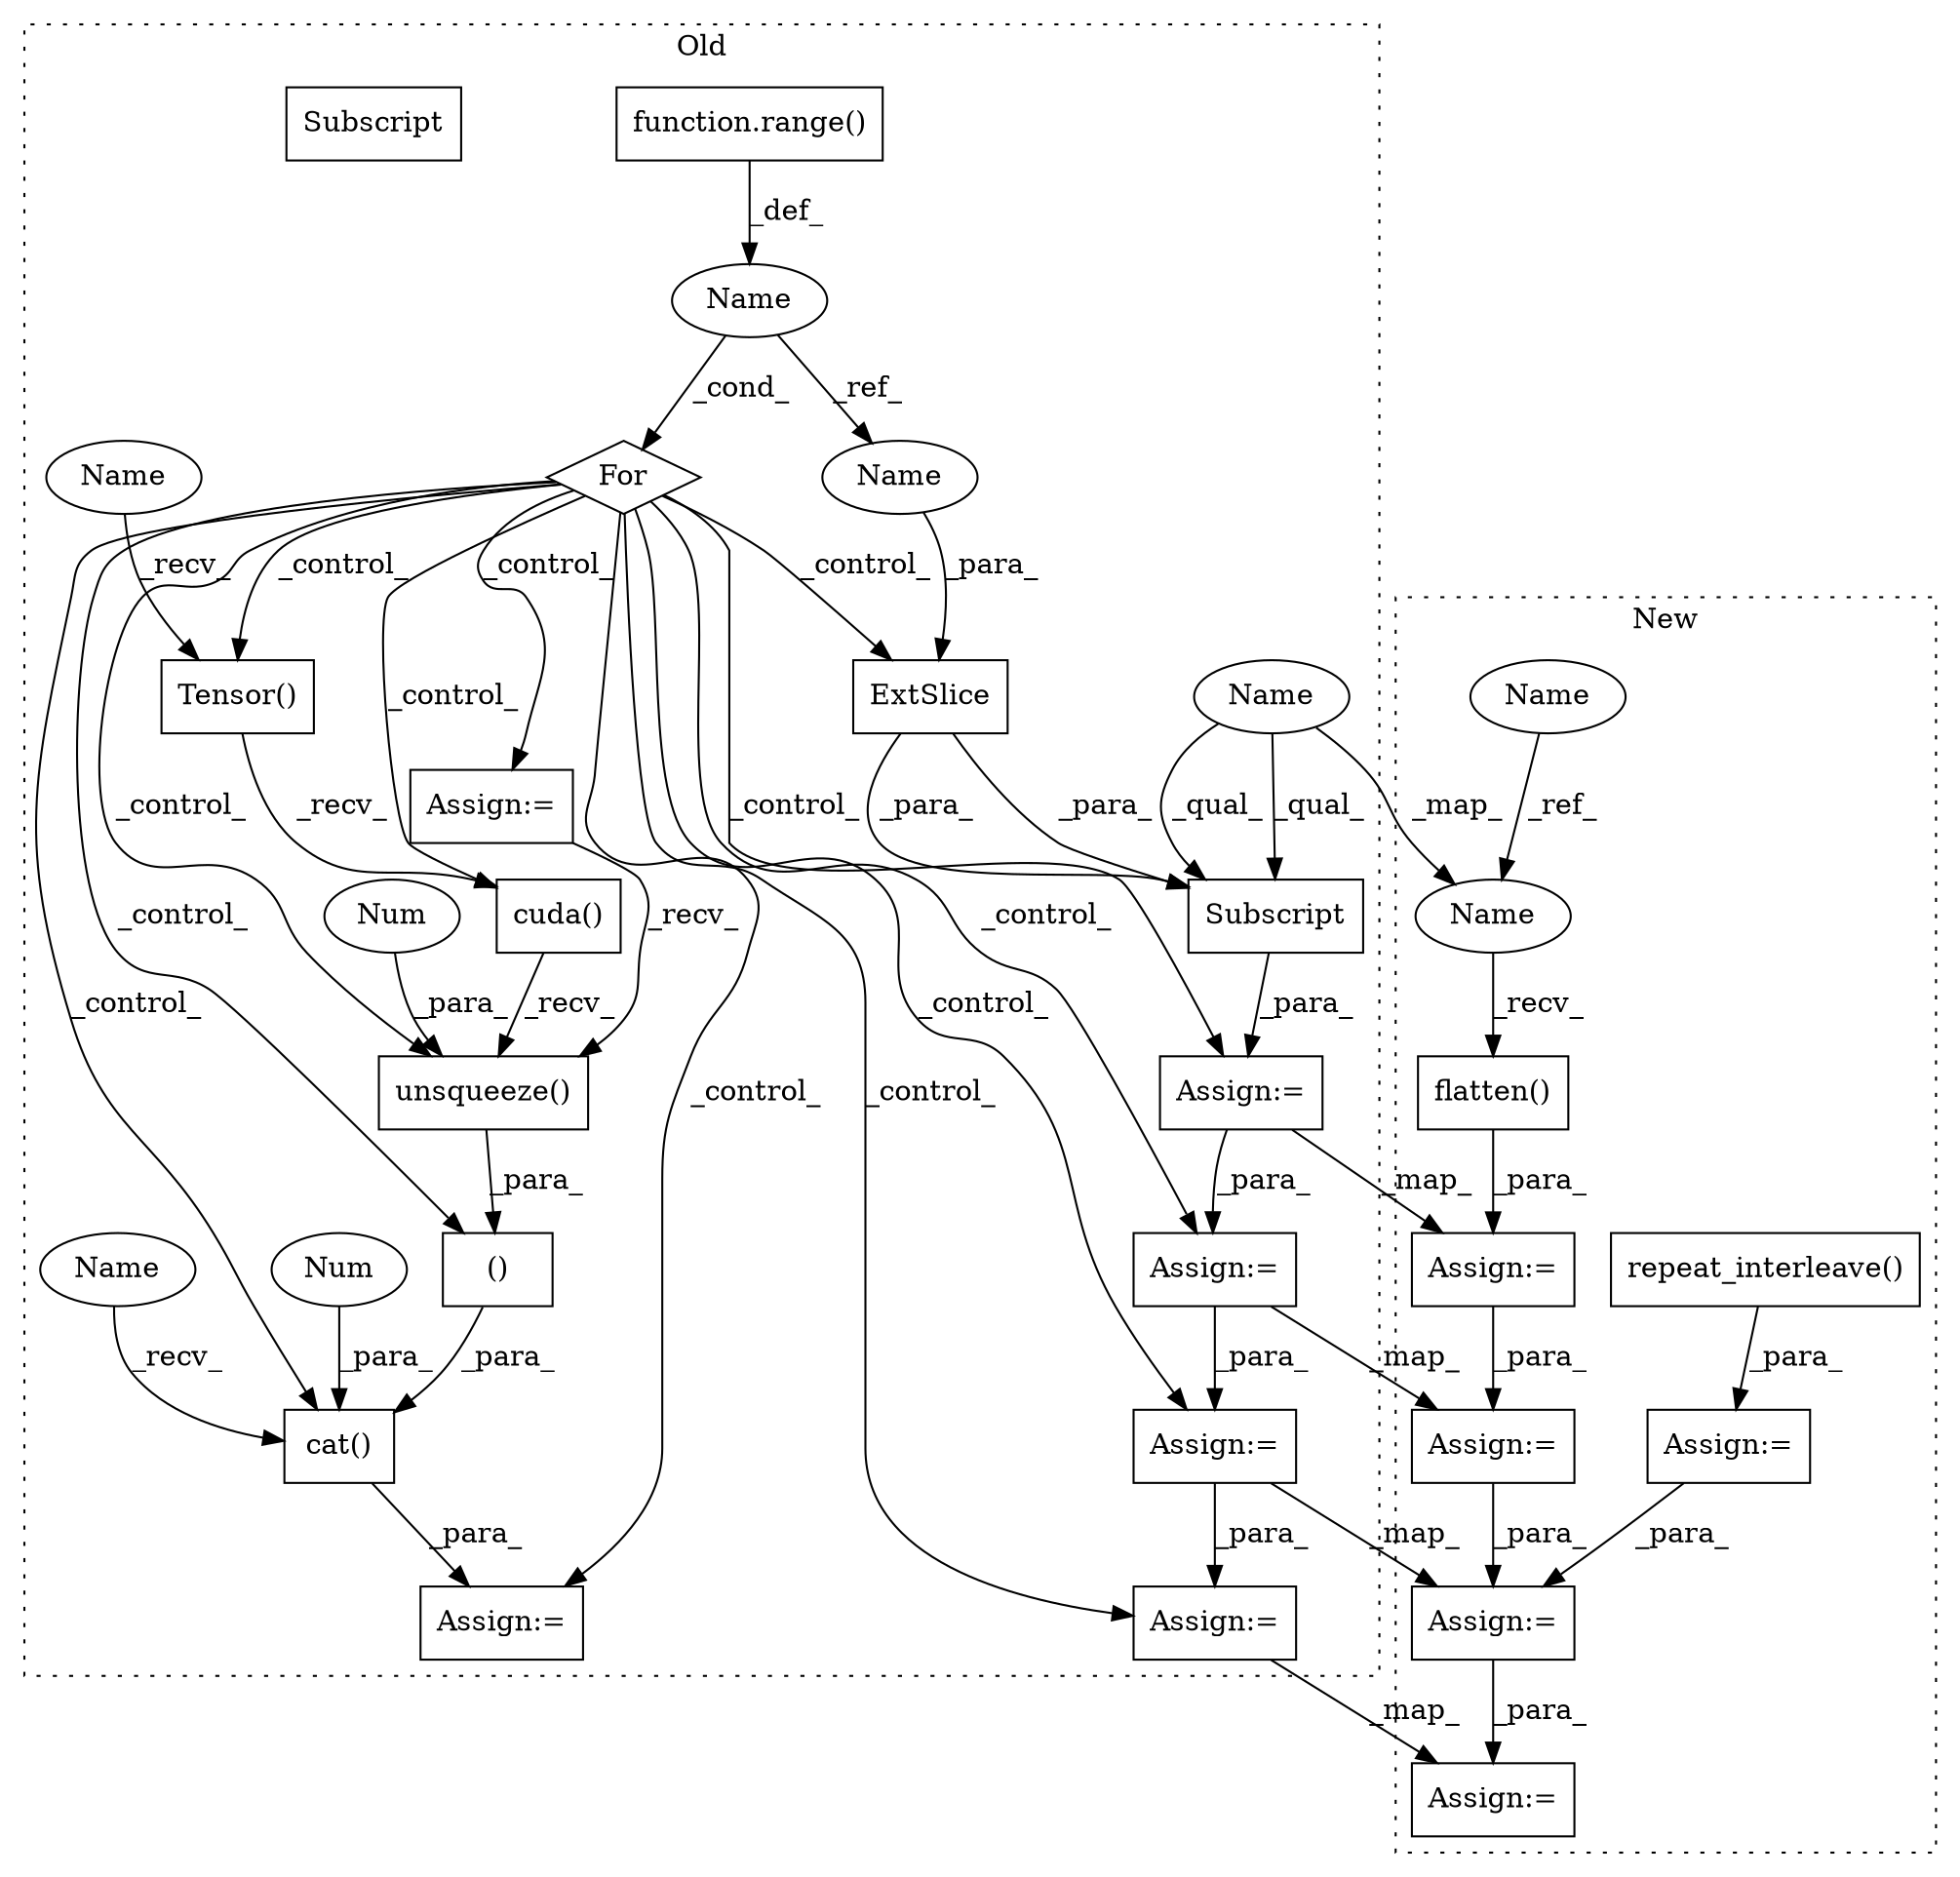 digraph G {
subgraph cluster0 {
1 [label="function.range()" a="75" s="5441,5466" l="6,1" shape="box"];
3 [label="For" a="107" s="5426,5467" l="4,14" shape="diamond"];
5 [label="Name" a="87" s="5430" l="7" shape="ellipse"];
6 [label="Assign:=" a="68" s="5488" l="3" shape="box"];
7 [label="Assign:=" a="68" s="7010" l="3" shape="box"];
8 [label="()" a="54" s="7034" l="32" shape="box"];
9 [label="cat()" a="75" s="7013,7070" l="10,1" shape="box"];
10 [label="Tensor()" a="75" s="5536" l="14" shape="box"];
11 [label="ExtSlice" a="85" s="5576" l="4" shape="box"];
12 [label="Subscript" a="63" s="5576,0" l="26,0" shape="box"];
13 [label="unsqueeze()" a="75" s="7036,7065" l="28,1" shape="box"];
14 [label="Num" a="76" s="7064" l="1" shape="ellipse"];
15 [label="Num" a="76" s="7069" l="1" shape="ellipse"];
17 [label="Assign:=" a="68" s="5749" l="3" shape="box"];
20 [label="Assign:=" a="68" s="5573" l="3" shape="box"];
23 [label="Assign:=" a="68" s="5626" l="3" shape="box"];
25 [label="Assign:=" a="68" s="5672" l="3" shape="box"];
26 [label="cuda()" a="75" s="5536" l="21" shape="box"];
28 [label="Name" a="87" s="5576" l="14" shape="ellipse"];
29 [label="Subscript" a="63" s="5576,0" l="26,0" shape="box"];
30 [label="Name" a="87" s="7013" l="5" shape="ellipse"];
31 [label="Name" a="87" s="5536" l="5" shape="ellipse"];
32 [label="Name" a="87" s="5594" l="7" shape="ellipse"];
label = "Old";
style="dotted";
}
subgraph cluster1 {
2 [label="repeat_interleave()" a="75" s="5786,5834" l="29,8" shape="box"];
4 [label="Assign:=" a="68" s="5783" l="3" shape="box"];
16 [label="Assign:=" a="68" s="6273" l="3" shape="box"];
18 [label="flatten()" a="75" s="5929" l="24" shape="box"];
19 [label="Name" a="87" s="5590" l="14" shape="ellipse"];
21 [label="Assign:=" a="68" s="5926" l="3" shape="box"];
22 [label="Assign:=" a="68" s="6158" l="3" shape="box"];
24 [label="Assign:=" a="68" s="6200" l="3" shape="box"];
27 [label="Name" a="87" s="5929" l="14" shape="ellipse"];
label = "New";
style="dotted";
}
1 -> 5 [label="_def_"];
2 -> 4 [label="_para_"];
3 -> 11 [label="_control_"];
3 -> 8 [label="_control_"];
3 -> 17 [label="_control_"];
3 -> 20 [label="_control_"];
3 -> 6 [label="_control_"];
3 -> 7 [label="_control_"];
3 -> 10 [label="_control_"];
3 -> 13 [label="_control_"];
3 -> 26 [label="_control_"];
3 -> 9 [label="_control_"];
3 -> 23 [label="_control_"];
3 -> 25 [label="_control_"];
4 -> 24 [label="_para_"];
5 -> 3 [label="_cond_"];
5 -> 32 [label="_ref_"];
6 -> 13 [label="_recv_"];
8 -> 9 [label="_para_"];
9 -> 7 [label="_para_"];
10 -> 26 [label="_recv_"];
11 -> 29 [label="_para_"];
11 -> 29 [label="_para_"];
13 -> 8 [label="_para_"];
14 -> 13 [label="_para_"];
15 -> 9 [label="_para_"];
17 -> 16 [label="_map_"];
18 -> 21 [label="_para_"];
19 -> 27 [label="_ref_"];
20 -> 21 [label="_map_"];
20 -> 23 [label="_para_"];
21 -> 22 [label="_para_"];
22 -> 24 [label="_para_"];
23 -> 25 [label="_para_"];
23 -> 22 [label="_map_"];
24 -> 16 [label="_para_"];
25 -> 24 [label="_map_"];
25 -> 17 [label="_para_"];
26 -> 13 [label="_recv_"];
27 -> 18 [label="_recv_"];
28 -> 29 [label="_qual_"];
28 -> 27 [label="_map_"];
28 -> 29 [label="_qual_"];
29 -> 20 [label="_para_"];
30 -> 9 [label="_recv_"];
31 -> 10 [label="_recv_"];
32 -> 11 [label="_para_"];
}